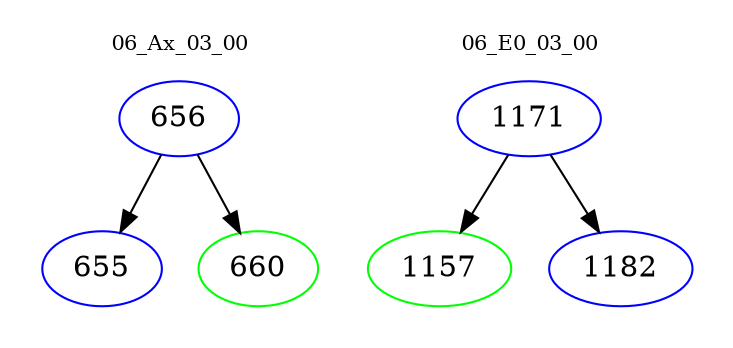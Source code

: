 digraph{
subgraph cluster_0 {
color = white
label = "06_Ax_03_00";
fontsize=10;
T0_656 [label="656", color="blue"]
T0_656 -> T0_655 [color="black"]
T0_655 [label="655", color="blue"]
T0_656 -> T0_660 [color="black"]
T0_660 [label="660", color="green"]
}
subgraph cluster_1 {
color = white
label = "06_E0_03_00";
fontsize=10;
T1_1171 [label="1171", color="blue"]
T1_1171 -> T1_1157 [color="black"]
T1_1157 [label="1157", color="green"]
T1_1171 -> T1_1182 [color="black"]
T1_1182 [label="1182", color="blue"]
}
}
